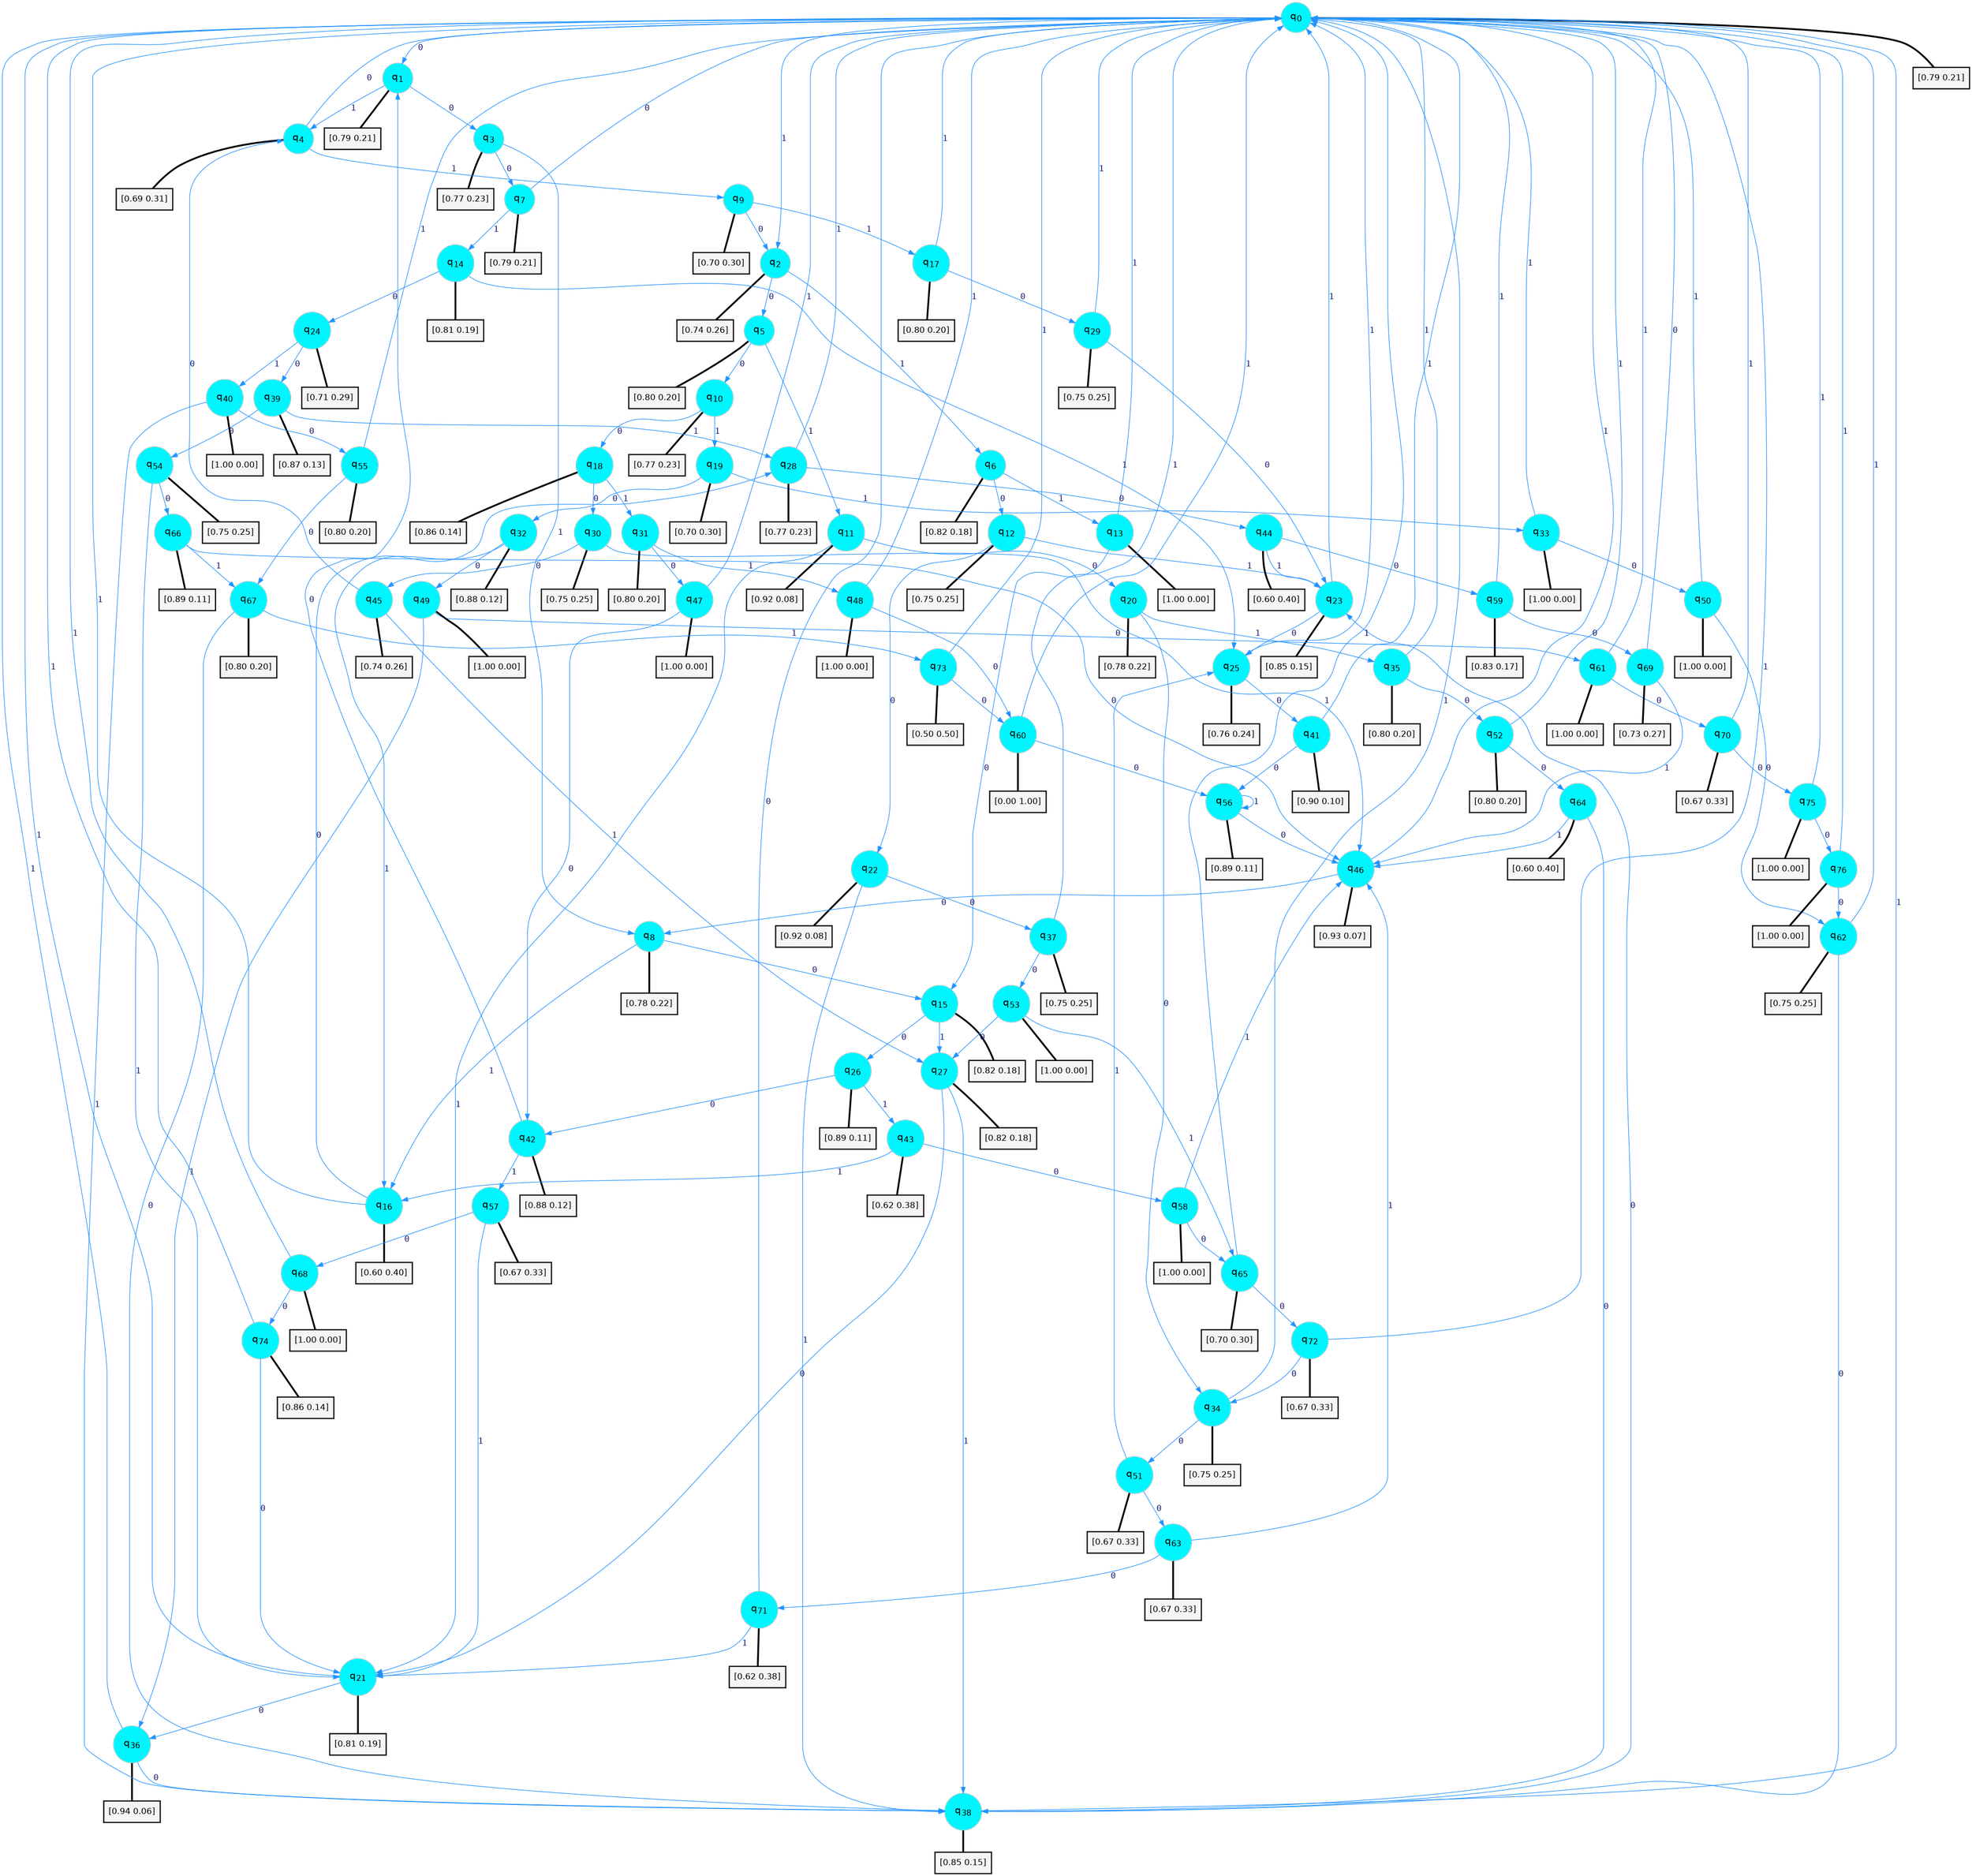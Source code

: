 digraph G {
graph [
bgcolor=transparent, dpi=300, rankdir=TD, size="40,25"];
node [
color=gray, fillcolor=turquoise1, fontcolor=black, fontname=Helvetica, fontsize=16, fontweight=bold, shape=circle, style=filled];
edge [
arrowsize=1, color=dodgerblue1, fontcolor=midnightblue, fontname=courier, fontweight=bold, penwidth=1, style=solid, weight=20];
0[label=<q<SUB>0</SUB>>];
1[label=<q<SUB>1</SUB>>];
2[label=<q<SUB>2</SUB>>];
3[label=<q<SUB>3</SUB>>];
4[label=<q<SUB>4</SUB>>];
5[label=<q<SUB>5</SUB>>];
6[label=<q<SUB>6</SUB>>];
7[label=<q<SUB>7</SUB>>];
8[label=<q<SUB>8</SUB>>];
9[label=<q<SUB>9</SUB>>];
10[label=<q<SUB>10</SUB>>];
11[label=<q<SUB>11</SUB>>];
12[label=<q<SUB>12</SUB>>];
13[label=<q<SUB>13</SUB>>];
14[label=<q<SUB>14</SUB>>];
15[label=<q<SUB>15</SUB>>];
16[label=<q<SUB>16</SUB>>];
17[label=<q<SUB>17</SUB>>];
18[label=<q<SUB>18</SUB>>];
19[label=<q<SUB>19</SUB>>];
20[label=<q<SUB>20</SUB>>];
21[label=<q<SUB>21</SUB>>];
22[label=<q<SUB>22</SUB>>];
23[label=<q<SUB>23</SUB>>];
24[label=<q<SUB>24</SUB>>];
25[label=<q<SUB>25</SUB>>];
26[label=<q<SUB>26</SUB>>];
27[label=<q<SUB>27</SUB>>];
28[label=<q<SUB>28</SUB>>];
29[label=<q<SUB>29</SUB>>];
30[label=<q<SUB>30</SUB>>];
31[label=<q<SUB>31</SUB>>];
32[label=<q<SUB>32</SUB>>];
33[label=<q<SUB>33</SUB>>];
34[label=<q<SUB>34</SUB>>];
35[label=<q<SUB>35</SUB>>];
36[label=<q<SUB>36</SUB>>];
37[label=<q<SUB>37</SUB>>];
38[label=<q<SUB>38</SUB>>];
39[label=<q<SUB>39</SUB>>];
40[label=<q<SUB>40</SUB>>];
41[label=<q<SUB>41</SUB>>];
42[label=<q<SUB>42</SUB>>];
43[label=<q<SUB>43</SUB>>];
44[label=<q<SUB>44</SUB>>];
45[label=<q<SUB>45</SUB>>];
46[label=<q<SUB>46</SUB>>];
47[label=<q<SUB>47</SUB>>];
48[label=<q<SUB>48</SUB>>];
49[label=<q<SUB>49</SUB>>];
50[label=<q<SUB>50</SUB>>];
51[label=<q<SUB>51</SUB>>];
52[label=<q<SUB>52</SUB>>];
53[label=<q<SUB>53</SUB>>];
54[label=<q<SUB>54</SUB>>];
55[label=<q<SUB>55</SUB>>];
56[label=<q<SUB>56</SUB>>];
57[label=<q<SUB>57</SUB>>];
58[label=<q<SUB>58</SUB>>];
59[label=<q<SUB>59</SUB>>];
60[label=<q<SUB>60</SUB>>];
61[label=<q<SUB>61</SUB>>];
62[label=<q<SUB>62</SUB>>];
63[label=<q<SUB>63</SUB>>];
64[label=<q<SUB>64</SUB>>];
65[label=<q<SUB>65</SUB>>];
66[label=<q<SUB>66</SUB>>];
67[label=<q<SUB>67</SUB>>];
68[label=<q<SUB>68</SUB>>];
69[label=<q<SUB>69</SUB>>];
70[label=<q<SUB>70</SUB>>];
71[label=<q<SUB>71</SUB>>];
72[label=<q<SUB>72</SUB>>];
73[label=<q<SUB>73</SUB>>];
74[label=<q<SUB>74</SUB>>];
75[label=<q<SUB>75</SUB>>];
76[label=<q<SUB>76</SUB>>];
77[label="[0.79 0.21]", shape=box,fontcolor=black, fontname=Helvetica, fontsize=14, penwidth=2, fillcolor=whitesmoke,color=black];
78[label="[0.79 0.21]", shape=box,fontcolor=black, fontname=Helvetica, fontsize=14, penwidth=2, fillcolor=whitesmoke,color=black];
79[label="[0.74 0.26]", shape=box,fontcolor=black, fontname=Helvetica, fontsize=14, penwidth=2, fillcolor=whitesmoke,color=black];
80[label="[0.77 0.23]", shape=box,fontcolor=black, fontname=Helvetica, fontsize=14, penwidth=2, fillcolor=whitesmoke,color=black];
81[label="[0.69 0.31]", shape=box,fontcolor=black, fontname=Helvetica, fontsize=14, penwidth=2, fillcolor=whitesmoke,color=black];
82[label="[0.80 0.20]", shape=box,fontcolor=black, fontname=Helvetica, fontsize=14, penwidth=2, fillcolor=whitesmoke,color=black];
83[label="[0.82 0.18]", shape=box,fontcolor=black, fontname=Helvetica, fontsize=14, penwidth=2, fillcolor=whitesmoke,color=black];
84[label="[0.79 0.21]", shape=box,fontcolor=black, fontname=Helvetica, fontsize=14, penwidth=2, fillcolor=whitesmoke,color=black];
85[label="[0.78 0.22]", shape=box,fontcolor=black, fontname=Helvetica, fontsize=14, penwidth=2, fillcolor=whitesmoke,color=black];
86[label="[0.70 0.30]", shape=box,fontcolor=black, fontname=Helvetica, fontsize=14, penwidth=2, fillcolor=whitesmoke,color=black];
87[label="[0.77 0.23]", shape=box,fontcolor=black, fontname=Helvetica, fontsize=14, penwidth=2, fillcolor=whitesmoke,color=black];
88[label="[0.92 0.08]", shape=box,fontcolor=black, fontname=Helvetica, fontsize=14, penwidth=2, fillcolor=whitesmoke,color=black];
89[label="[0.75 0.25]", shape=box,fontcolor=black, fontname=Helvetica, fontsize=14, penwidth=2, fillcolor=whitesmoke,color=black];
90[label="[1.00 0.00]", shape=box,fontcolor=black, fontname=Helvetica, fontsize=14, penwidth=2, fillcolor=whitesmoke,color=black];
91[label="[0.81 0.19]", shape=box,fontcolor=black, fontname=Helvetica, fontsize=14, penwidth=2, fillcolor=whitesmoke,color=black];
92[label="[0.82 0.18]", shape=box,fontcolor=black, fontname=Helvetica, fontsize=14, penwidth=2, fillcolor=whitesmoke,color=black];
93[label="[0.60 0.40]", shape=box,fontcolor=black, fontname=Helvetica, fontsize=14, penwidth=2, fillcolor=whitesmoke,color=black];
94[label="[0.80 0.20]", shape=box,fontcolor=black, fontname=Helvetica, fontsize=14, penwidth=2, fillcolor=whitesmoke,color=black];
95[label="[0.86 0.14]", shape=box,fontcolor=black, fontname=Helvetica, fontsize=14, penwidth=2, fillcolor=whitesmoke,color=black];
96[label="[0.70 0.30]", shape=box,fontcolor=black, fontname=Helvetica, fontsize=14, penwidth=2, fillcolor=whitesmoke,color=black];
97[label="[0.78 0.22]", shape=box,fontcolor=black, fontname=Helvetica, fontsize=14, penwidth=2, fillcolor=whitesmoke,color=black];
98[label="[0.81 0.19]", shape=box,fontcolor=black, fontname=Helvetica, fontsize=14, penwidth=2, fillcolor=whitesmoke,color=black];
99[label="[0.92 0.08]", shape=box,fontcolor=black, fontname=Helvetica, fontsize=14, penwidth=2, fillcolor=whitesmoke,color=black];
100[label="[0.85 0.15]", shape=box,fontcolor=black, fontname=Helvetica, fontsize=14, penwidth=2, fillcolor=whitesmoke,color=black];
101[label="[0.71 0.29]", shape=box,fontcolor=black, fontname=Helvetica, fontsize=14, penwidth=2, fillcolor=whitesmoke,color=black];
102[label="[0.76 0.24]", shape=box,fontcolor=black, fontname=Helvetica, fontsize=14, penwidth=2, fillcolor=whitesmoke,color=black];
103[label="[0.89 0.11]", shape=box,fontcolor=black, fontname=Helvetica, fontsize=14, penwidth=2, fillcolor=whitesmoke,color=black];
104[label="[0.82 0.18]", shape=box,fontcolor=black, fontname=Helvetica, fontsize=14, penwidth=2, fillcolor=whitesmoke,color=black];
105[label="[0.77 0.23]", shape=box,fontcolor=black, fontname=Helvetica, fontsize=14, penwidth=2, fillcolor=whitesmoke,color=black];
106[label="[0.75 0.25]", shape=box,fontcolor=black, fontname=Helvetica, fontsize=14, penwidth=2, fillcolor=whitesmoke,color=black];
107[label="[0.75 0.25]", shape=box,fontcolor=black, fontname=Helvetica, fontsize=14, penwidth=2, fillcolor=whitesmoke,color=black];
108[label="[0.80 0.20]", shape=box,fontcolor=black, fontname=Helvetica, fontsize=14, penwidth=2, fillcolor=whitesmoke,color=black];
109[label="[0.88 0.12]", shape=box,fontcolor=black, fontname=Helvetica, fontsize=14, penwidth=2, fillcolor=whitesmoke,color=black];
110[label="[1.00 0.00]", shape=box,fontcolor=black, fontname=Helvetica, fontsize=14, penwidth=2, fillcolor=whitesmoke,color=black];
111[label="[0.75 0.25]", shape=box,fontcolor=black, fontname=Helvetica, fontsize=14, penwidth=2, fillcolor=whitesmoke,color=black];
112[label="[0.80 0.20]", shape=box,fontcolor=black, fontname=Helvetica, fontsize=14, penwidth=2, fillcolor=whitesmoke,color=black];
113[label="[0.94 0.06]", shape=box,fontcolor=black, fontname=Helvetica, fontsize=14, penwidth=2, fillcolor=whitesmoke,color=black];
114[label="[0.75 0.25]", shape=box,fontcolor=black, fontname=Helvetica, fontsize=14, penwidth=2, fillcolor=whitesmoke,color=black];
115[label="[0.85 0.15]", shape=box,fontcolor=black, fontname=Helvetica, fontsize=14, penwidth=2, fillcolor=whitesmoke,color=black];
116[label="[0.87 0.13]", shape=box,fontcolor=black, fontname=Helvetica, fontsize=14, penwidth=2, fillcolor=whitesmoke,color=black];
117[label="[1.00 0.00]", shape=box,fontcolor=black, fontname=Helvetica, fontsize=14, penwidth=2, fillcolor=whitesmoke,color=black];
118[label="[0.90 0.10]", shape=box,fontcolor=black, fontname=Helvetica, fontsize=14, penwidth=2, fillcolor=whitesmoke,color=black];
119[label="[0.88 0.12]", shape=box,fontcolor=black, fontname=Helvetica, fontsize=14, penwidth=2, fillcolor=whitesmoke,color=black];
120[label="[0.62 0.38]", shape=box,fontcolor=black, fontname=Helvetica, fontsize=14, penwidth=2, fillcolor=whitesmoke,color=black];
121[label="[0.60 0.40]", shape=box,fontcolor=black, fontname=Helvetica, fontsize=14, penwidth=2, fillcolor=whitesmoke,color=black];
122[label="[0.74 0.26]", shape=box,fontcolor=black, fontname=Helvetica, fontsize=14, penwidth=2, fillcolor=whitesmoke,color=black];
123[label="[0.93 0.07]", shape=box,fontcolor=black, fontname=Helvetica, fontsize=14, penwidth=2, fillcolor=whitesmoke,color=black];
124[label="[1.00 0.00]", shape=box,fontcolor=black, fontname=Helvetica, fontsize=14, penwidth=2, fillcolor=whitesmoke,color=black];
125[label="[1.00 0.00]", shape=box,fontcolor=black, fontname=Helvetica, fontsize=14, penwidth=2, fillcolor=whitesmoke,color=black];
126[label="[1.00 0.00]", shape=box,fontcolor=black, fontname=Helvetica, fontsize=14, penwidth=2, fillcolor=whitesmoke,color=black];
127[label="[1.00 0.00]", shape=box,fontcolor=black, fontname=Helvetica, fontsize=14, penwidth=2, fillcolor=whitesmoke,color=black];
128[label="[0.67 0.33]", shape=box,fontcolor=black, fontname=Helvetica, fontsize=14, penwidth=2, fillcolor=whitesmoke,color=black];
129[label="[0.80 0.20]", shape=box,fontcolor=black, fontname=Helvetica, fontsize=14, penwidth=2, fillcolor=whitesmoke,color=black];
130[label="[1.00 0.00]", shape=box,fontcolor=black, fontname=Helvetica, fontsize=14, penwidth=2, fillcolor=whitesmoke,color=black];
131[label="[0.75 0.25]", shape=box,fontcolor=black, fontname=Helvetica, fontsize=14, penwidth=2, fillcolor=whitesmoke,color=black];
132[label="[0.80 0.20]", shape=box,fontcolor=black, fontname=Helvetica, fontsize=14, penwidth=2, fillcolor=whitesmoke,color=black];
133[label="[0.89 0.11]", shape=box,fontcolor=black, fontname=Helvetica, fontsize=14, penwidth=2, fillcolor=whitesmoke,color=black];
134[label="[0.67 0.33]", shape=box,fontcolor=black, fontname=Helvetica, fontsize=14, penwidth=2, fillcolor=whitesmoke,color=black];
135[label="[1.00 0.00]", shape=box,fontcolor=black, fontname=Helvetica, fontsize=14, penwidth=2, fillcolor=whitesmoke,color=black];
136[label="[0.83 0.17]", shape=box,fontcolor=black, fontname=Helvetica, fontsize=14, penwidth=2, fillcolor=whitesmoke,color=black];
137[label="[0.00 1.00]", shape=box,fontcolor=black, fontname=Helvetica, fontsize=14, penwidth=2, fillcolor=whitesmoke,color=black];
138[label="[1.00 0.00]", shape=box,fontcolor=black, fontname=Helvetica, fontsize=14, penwidth=2, fillcolor=whitesmoke,color=black];
139[label="[0.75 0.25]", shape=box,fontcolor=black, fontname=Helvetica, fontsize=14, penwidth=2, fillcolor=whitesmoke,color=black];
140[label="[0.67 0.33]", shape=box,fontcolor=black, fontname=Helvetica, fontsize=14, penwidth=2, fillcolor=whitesmoke,color=black];
141[label="[0.60 0.40]", shape=box,fontcolor=black, fontname=Helvetica, fontsize=14, penwidth=2, fillcolor=whitesmoke,color=black];
142[label="[0.70 0.30]", shape=box,fontcolor=black, fontname=Helvetica, fontsize=14, penwidth=2, fillcolor=whitesmoke,color=black];
143[label="[0.89 0.11]", shape=box,fontcolor=black, fontname=Helvetica, fontsize=14, penwidth=2, fillcolor=whitesmoke,color=black];
144[label="[0.80 0.20]", shape=box,fontcolor=black, fontname=Helvetica, fontsize=14, penwidth=2, fillcolor=whitesmoke,color=black];
145[label="[1.00 0.00]", shape=box,fontcolor=black, fontname=Helvetica, fontsize=14, penwidth=2, fillcolor=whitesmoke,color=black];
146[label="[0.73 0.27]", shape=box,fontcolor=black, fontname=Helvetica, fontsize=14, penwidth=2, fillcolor=whitesmoke,color=black];
147[label="[0.67 0.33]", shape=box,fontcolor=black, fontname=Helvetica, fontsize=14, penwidth=2, fillcolor=whitesmoke,color=black];
148[label="[0.62 0.38]", shape=box,fontcolor=black, fontname=Helvetica, fontsize=14, penwidth=2, fillcolor=whitesmoke,color=black];
149[label="[0.67 0.33]", shape=box,fontcolor=black, fontname=Helvetica, fontsize=14, penwidth=2, fillcolor=whitesmoke,color=black];
150[label="[0.50 0.50]", shape=box,fontcolor=black, fontname=Helvetica, fontsize=14, penwidth=2, fillcolor=whitesmoke,color=black];
151[label="[0.86 0.14]", shape=box,fontcolor=black, fontname=Helvetica, fontsize=14, penwidth=2, fillcolor=whitesmoke,color=black];
152[label="[1.00 0.00]", shape=box,fontcolor=black, fontname=Helvetica, fontsize=14, penwidth=2, fillcolor=whitesmoke,color=black];
153[label="[1.00 0.00]", shape=box,fontcolor=black, fontname=Helvetica, fontsize=14, penwidth=2, fillcolor=whitesmoke,color=black];
0->1 [label=0];
0->2 [label=1];
0->77 [arrowhead=none, penwidth=3,color=black];
1->3 [label=0];
1->4 [label=1];
1->78 [arrowhead=none, penwidth=3,color=black];
2->5 [label=0];
2->6 [label=1];
2->79 [arrowhead=none, penwidth=3,color=black];
3->7 [label=0];
3->8 [label=1];
3->80 [arrowhead=none, penwidth=3,color=black];
4->0 [label=0];
4->9 [label=1];
4->81 [arrowhead=none, penwidth=3,color=black];
5->10 [label=0];
5->11 [label=1];
5->82 [arrowhead=none, penwidth=3,color=black];
6->12 [label=0];
6->13 [label=1];
6->83 [arrowhead=none, penwidth=3,color=black];
7->0 [label=0];
7->14 [label=1];
7->84 [arrowhead=none, penwidth=3,color=black];
8->15 [label=0];
8->16 [label=1];
8->85 [arrowhead=none, penwidth=3,color=black];
9->2 [label=0];
9->17 [label=1];
9->86 [arrowhead=none, penwidth=3,color=black];
10->18 [label=0];
10->19 [label=1];
10->87 [arrowhead=none, penwidth=3,color=black];
11->20 [label=0];
11->21 [label=1];
11->88 [arrowhead=none, penwidth=3,color=black];
12->22 [label=0];
12->23 [label=1];
12->89 [arrowhead=none, penwidth=3,color=black];
13->15 [label=0];
13->0 [label=1];
13->90 [arrowhead=none, penwidth=3,color=black];
14->24 [label=0];
14->25 [label=1];
14->91 [arrowhead=none, penwidth=3,color=black];
15->26 [label=0];
15->27 [label=1];
15->92 [arrowhead=none, penwidth=3,color=black];
16->28 [label=0];
16->0 [label=1];
16->93 [arrowhead=none, penwidth=3,color=black];
17->29 [label=0];
17->0 [label=1];
17->94 [arrowhead=none, penwidth=3,color=black];
18->30 [label=0];
18->31 [label=1];
18->95 [arrowhead=none, penwidth=3,color=black];
19->32 [label=0];
19->33 [label=1];
19->96 [arrowhead=none, penwidth=3,color=black];
20->34 [label=0];
20->35 [label=1];
20->97 [arrowhead=none, penwidth=3,color=black];
21->36 [label=0];
21->0 [label=1];
21->98 [arrowhead=none, penwidth=3,color=black];
22->37 [label=0];
22->38 [label=1];
22->99 [arrowhead=none, penwidth=3,color=black];
23->25 [label=0];
23->0 [label=1];
23->100 [arrowhead=none, penwidth=3,color=black];
24->39 [label=0];
24->40 [label=1];
24->101 [arrowhead=none, penwidth=3,color=black];
25->41 [label=0];
25->0 [label=1];
25->102 [arrowhead=none, penwidth=3,color=black];
26->42 [label=0];
26->43 [label=1];
26->103 [arrowhead=none, penwidth=3,color=black];
27->21 [label=0];
27->38 [label=1];
27->104 [arrowhead=none, penwidth=3,color=black];
28->44 [label=0];
28->0 [label=1];
28->105 [arrowhead=none, penwidth=3,color=black];
29->23 [label=0];
29->0 [label=1];
29->106 [arrowhead=none, penwidth=3,color=black];
30->45 [label=0];
30->46 [label=1];
30->107 [arrowhead=none, penwidth=3,color=black];
31->47 [label=0];
31->48 [label=1];
31->108 [arrowhead=none, penwidth=3,color=black];
32->49 [label=0];
32->16 [label=1];
32->109 [arrowhead=none, penwidth=3,color=black];
33->50 [label=0];
33->0 [label=1];
33->110 [arrowhead=none, penwidth=3,color=black];
34->51 [label=0];
34->0 [label=1];
34->111 [arrowhead=none, penwidth=3,color=black];
35->52 [label=0];
35->0 [label=1];
35->112 [arrowhead=none, penwidth=3,color=black];
36->38 [label=0];
36->0 [label=1];
36->113 [arrowhead=none, penwidth=3,color=black];
37->53 [label=0];
37->0 [label=1];
37->114 [arrowhead=none, penwidth=3,color=black];
38->23 [label=0];
38->0 [label=1];
38->115 [arrowhead=none, penwidth=3,color=black];
39->54 [label=0];
39->28 [label=1];
39->116 [arrowhead=none, penwidth=3,color=black];
40->55 [label=0];
40->38 [label=1];
40->117 [arrowhead=none, penwidth=3,color=black];
41->56 [label=0];
41->0 [label=1];
41->118 [arrowhead=none, penwidth=3,color=black];
42->1 [label=0];
42->57 [label=1];
42->119 [arrowhead=none, penwidth=3,color=black];
43->58 [label=0];
43->16 [label=1];
43->120 [arrowhead=none, penwidth=3,color=black];
44->59 [label=0];
44->23 [label=1];
44->121 [arrowhead=none, penwidth=3,color=black];
45->4 [label=0];
45->27 [label=1];
45->122 [arrowhead=none, penwidth=3,color=black];
46->8 [label=0];
46->0 [label=1];
46->123 [arrowhead=none, penwidth=3,color=black];
47->42 [label=0];
47->0 [label=1];
47->124 [arrowhead=none, penwidth=3,color=black];
48->60 [label=0];
48->0 [label=1];
48->125 [arrowhead=none, penwidth=3,color=black];
49->61 [label=0];
49->36 [label=1];
49->126 [arrowhead=none, penwidth=3,color=black];
50->62 [label=0];
50->0 [label=1];
50->127 [arrowhead=none, penwidth=3,color=black];
51->63 [label=0];
51->25 [label=1];
51->128 [arrowhead=none, penwidth=3,color=black];
52->64 [label=0];
52->0 [label=1];
52->129 [arrowhead=none, penwidth=3,color=black];
53->27 [label=0];
53->65 [label=1];
53->130 [arrowhead=none, penwidth=3,color=black];
54->66 [label=0];
54->21 [label=1];
54->131 [arrowhead=none, penwidth=3,color=black];
55->67 [label=0];
55->0 [label=1];
55->132 [arrowhead=none, penwidth=3,color=black];
56->46 [label=0];
56->56 [label=1];
56->133 [arrowhead=none, penwidth=3,color=black];
57->68 [label=0];
57->21 [label=1];
57->134 [arrowhead=none, penwidth=3,color=black];
58->65 [label=0];
58->46 [label=1];
58->135 [arrowhead=none, penwidth=3,color=black];
59->69 [label=0];
59->0 [label=1];
59->136 [arrowhead=none, penwidth=3,color=black];
60->56 [label=0];
60->0 [label=1];
60->137 [arrowhead=none, penwidth=3,color=black];
61->70 [label=0];
61->0 [label=1];
61->138 [arrowhead=none, penwidth=3,color=black];
62->38 [label=0];
62->0 [label=1];
62->139 [arrowhead=none, penwidth=3,color=black];
63->71 [label=0];
63->46 [label=1];
63->140 [arrowhead=none, penwidth=3,color=black];
64->38 [label=0];
64->46 [label=1];
64->141 [arrowhead=none, penwidth=3,color=black];
65->72 [label=0];
65->0 [label=1];
65->142 [arrowhead=none, penwidth=3,color=black];
66->46 [label=0];
66->67 [label=1];
66->143 [arrowhead=none, penwidth=3,color=black];
67->38 [label=0];
67->73 [label=1];
67->144 [arrowhead=none, penwidth=3,color=black];
68->74 [label=0];
68->0 [label=1];
68->145 [arrowhead=none, penwidth=3,color=black];
69->0 [label=0];
69->46 [label=1];
69->146 [arrowhead=none, penwidth=3,color=black];
70->75 [label=0];
70->0 [label=1];
70->147 [arrowhead=none, penwidth=3,color=black];
71->0 [label=0];
71->21 [label=1];
71->148 [arrowhead=none, penwidth=3,color=black];
72->34 [label=0];
72->0 [label=1];
72->149 [arrowhead=none, penwidth=3,color=black];
73->60 [label=0];
73->0 [label=1];
73->150 [arrowhead=none, penwidth=3,color=black];
74->21 [label=0];
74->0 [label=1];
74->151 [arrowhead=none, penwidth=3,color=black];
75->76 [label=0];
75->0 [label=1];
75->152 [arrowhead=none, penwidth=3,color=black];
76->62 [label=0];
76->0 [label=1];
76->153 [arrowhead=none, penwidth=3,color=black];
}
